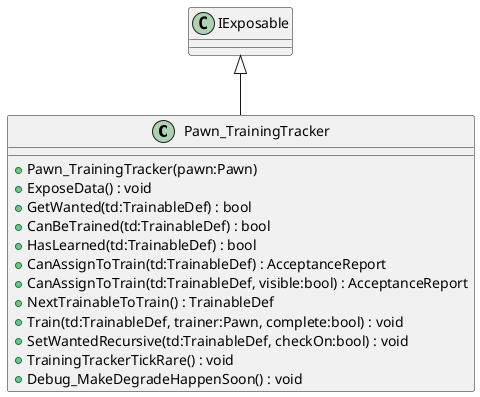 @startuml
class Pawn_TrainingTracker {
    + Pawn_TrainingTracker(pawn:Pawn)
    + ExposeData() : void
    + GetWanted(td:TrainableDef) : bool
    + CanBeTrained(td:TrainableDef) : bool
    + HasLearned(td:TrainableDef) : bool
    + CanAssignToTrain(td:TrainableDef) : AcceptanceReport
    + CanAssignToTrain(td:TrainableDef, visible:bool) : AcceptanceReport
    + NextTrainableToTrain() : TrainableDef
    + Train(td:TrainableDef, trainer:Pawn, complete:bool) : void
    + SetWantedRecursive(td:TrainableDef, checkOn:bool) : void
    + TrainingTrackerTickRare() : void
    + Debug_MakeDegradeHappenSoon() : void
}
IExposable <|-- Pawn_TrainingTracker
@enduml
